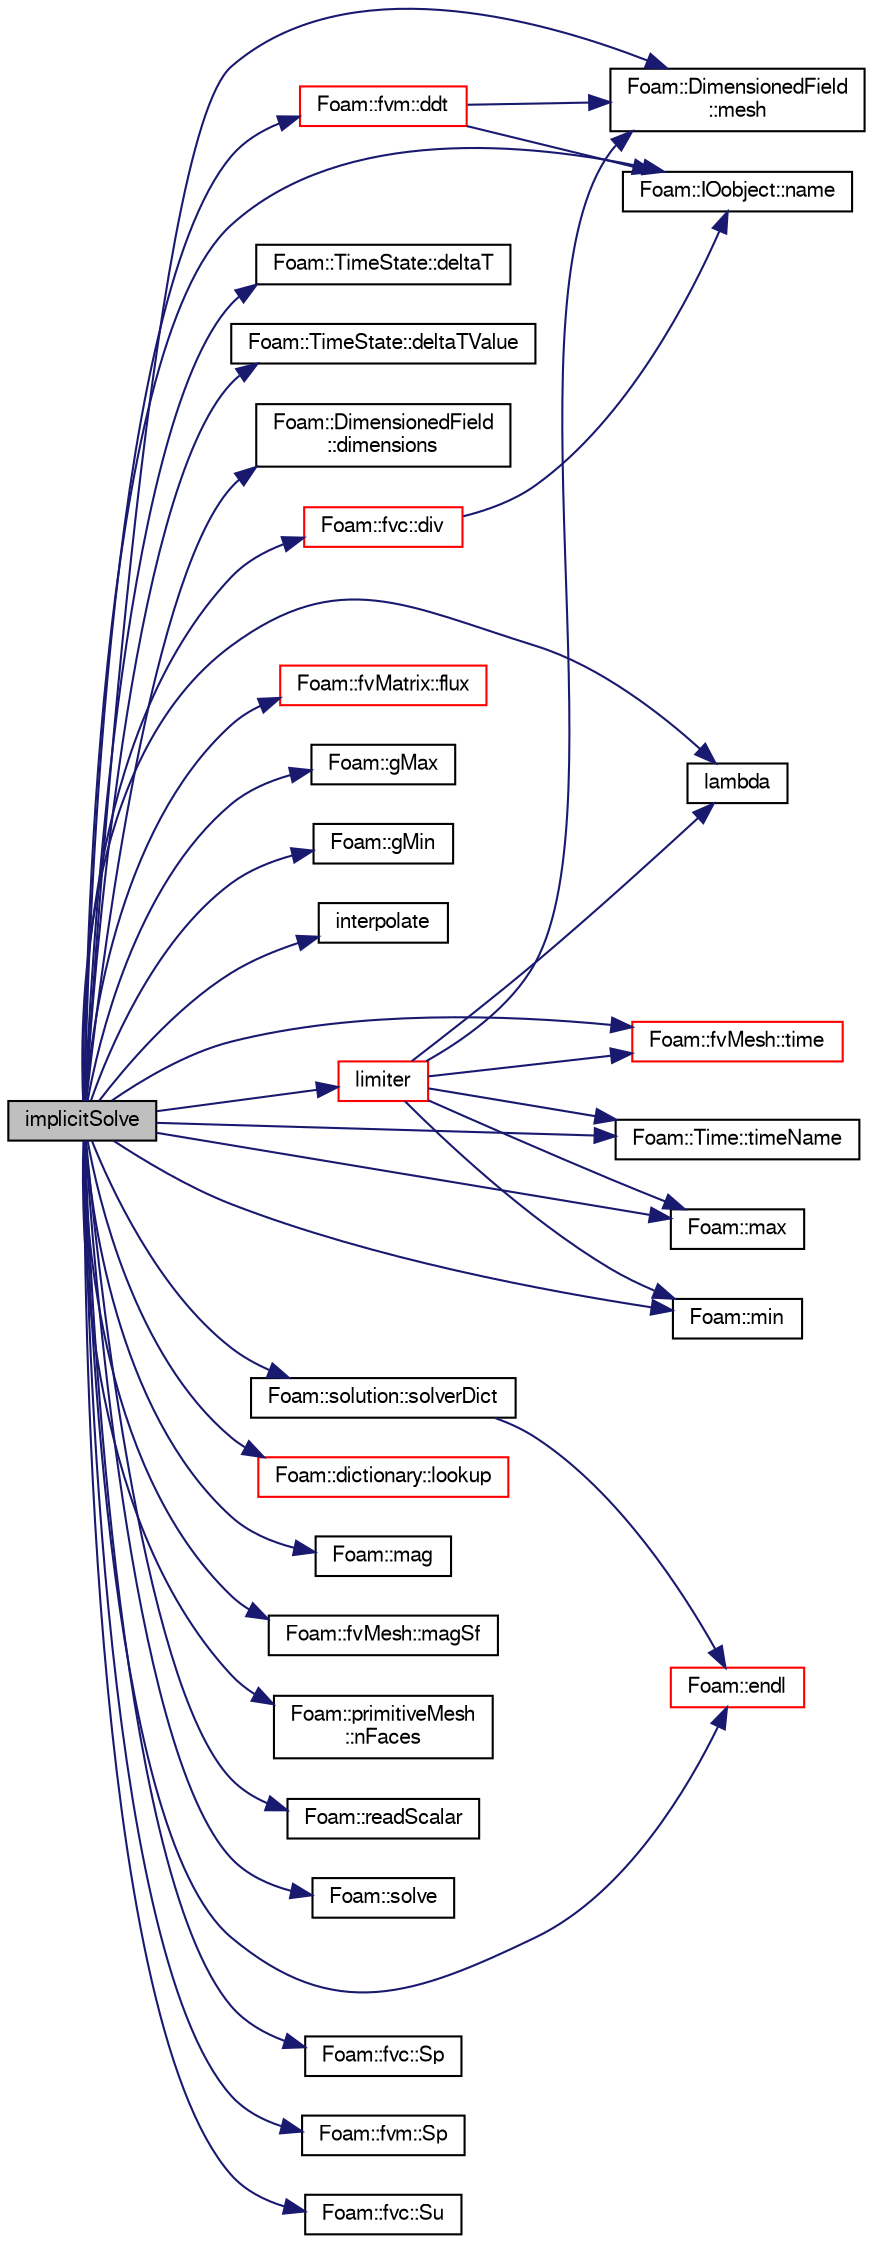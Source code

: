 digraph "implicitSolve"
{
  bgcolor="transparent";
  edge [fontname="FreeSans",fontsize="10",labelfontname="FreeSans",labelfontsize="10"];
  node [fontname="FreeSans",fontsize="10",shape=record];
  rankdir="LR";
  Node2244 [label="implicitSolve",height=0.2,width=0.4,color="black", fillcolor="grey75", style="filled", fontcolor="black"];
  Node2244 -> Node2245 [color="midnightblue",fontsize="10",style="solid",fontname="FreeSans"];
  Node2245 [label="Foam::fvm::ddt",height=0.2,width=0.4,color="red",URL="$a21135.html#a2d88eca98ab69b84af7ddb96e35f5a44"];
  Node2245 -> Node2246 [color="midnightblue",fontsize="10",style="solid",fontname="FreeSans"];
  Node2246 [label="Foam::DimensionedField\l::mesh",height=0.2,width=0.4,color="black",URL="$a26390.html#a8f1110830348a1448a14ab5e3cf47e3b",tooltip="Return mesh. "];
  Node2245 -> Node2247 [color="midnightblue",fontsize="10",style="solid",fontname="FreeSans"];
  Node2247 [label="Foam::IOobject::name",height=0.2,width=0.4,color="black",URL="$a26142.html#acc80e00a8ac919288fb55bd14cc88bf6",tooltip="Return name. "];
  Node2244 -> Node2296 [color="midnightblue",fontsize="10",style="solid",fontname="FreeSans"];
  Node2296 [label="Foam::TimeState::deltaT",height=0.2,width=0.4,color="black",URL="$a26362.html#acf83abeb32c365943662ed3cf3d8634c",tooltip="Return time step. "];
  Node2244 -> Node2297 [color="midnightblue",fontsize="10",style="solid",fontname="FreeSans"];
  Node2297 [label="Foam::TimeState::deltaTValue",height=0.2,width=0.4,color="black",URL="$a26362.html#aeb7fdbc18a6f908efa70a34e5688436c",tooltip="Return time step value. "];
  Node2244 -> Node2298 [color="midnightblue",fontsize="10",style="solid",fontname="FreeSans"];
  Node2298 [label="Foam::DimensionedField\l::dimensions",height=0.2,width=0.4,color="black",URL="$a26390.html#a66989c1e0666e0d0c93a2056ce75599e",tooltip="Return dimensions. "];
  Node2244 -> Node2299 [color="midnightblue",fontsize="10",style="solid",fontname="FreeSans"];
  Node2299 [label="Foam::fvc::div",height=0.2,width=0.4,color="red",URL="$a21134.html#a585533948ad80abfe589d920c641f251"];
  Node2299 -> Node2247 [color="midnightblue",fontsize="10",style="solid",fontname="FreeSans"];
  Node2244 -> Node2249 [color="midnightblue",fontsize="10",style="solid",fontname="FreeSans"];
  Node2249 [label="Foam::endl",height=0.2,width=0.4,color="red",URL="$a21124.html#a2db8fe02a0d3909e9351bb4275b23ce4",tooltip="Add newline and flush stream. "];
  Node2244 -> Node2550 [color="midnightblue",fontsize="10",style="solid",fontname="FreeSans"];
  Node2550 [label="Foam::fvMatrix::flux",height=0.2,width=0.4,color="red",URL="$a22358.html#a08a0042554e1fad1421e103a8edfc3f4",tooltip="Return the face-flux field from the matrix. "];
  Node2244 -> Node2554 [color="midnightblue",fontsize="10",style="solid",fontname="FreeSans"];
  Node2554 [label="Foam::gMax",height=0.2,width=0.4,color="black",URL="$a21124.html#ae8d631fb8e841947408bb711abfb1e67"];
  Node2244 -> Node2555 [color="midnightblue",fontsize="10",style="solid",fontname="FreeSans"];
  Node2555 [label="Foam::gMin",height=0.2,width=0.4,color="black",URL="$a21124.html#aca330ee6cfe7d602300dbc5905f8c9f6"];
  Node2244 -> Node2556 [color="midnightblue",fontsize="10",style="solid",fontname="FreeSans"];
  Node2556 [label="interpolate",height=0.2,width=0.4,color="black",URL="$a21136.html#a4d62f21551985d814104861e7c1d9b4f"];
  Node2244 -> Node2557 [color="midnightblue",fontsize="10",style="solid",fontname="FreeSans"];
  Node2557 [label="lambda",height=0.2,width=0.4,color="black",URL="$a39047.html#ac90f959a4cd5bd0bc0d60e8c9fe14021"];
  Node2244 -> Node2558 [color="midnightblue",fontsize="10",style="solid",fontname="FreeSans"];
  Node2558 [label="limiter",height=0.2,width=0.4,color="red",URL="$a21136.html#ae90eb6b771613f9ffe9bbe814bc2d479"];
  Node2558 -> Node2246 [color="midnightblue",fontsize="10",style="solid",fontname="FreeSans"];
  Node2558 -> Node2557 [color="midnightblue",fontsize="10",style="solid",fontname="FreeSans"];
  Node2558 -> Node2335 [color="midnightblue",fontsize="10",style="solid",fontname="FreeSans"];
  Node2335 [label="Foam::fvMesh::time",height=0.2,width=0.4,color="red",URL="$a22766.html#a0d94096809fe3376b29a2a29ca11bb18",tooltip="Return the top-level database. "];
  Node2558 -> Node2560 [color="midnightblue",fontsize="10",style="solid",fontname="FreeSans"];
  Node2560 [label="Foam::Time::timeName",height=0.2,width=0.4,color="black",URL="$a26350.html#ad9d86fef6eca18797c786726cf925179",tooltip="Return time name of given scalar time. "];
  Node2558 -> Node2383 [color="midnightblue",fontsize="10",style="solid",fontname="FreeSans"];
  Node2383 [label="Foam::max",height=0.2,width=0.4,color="black",URL="$a21124.html#ac993e906cf2774ae77e666bc24e81733"];
  Node2558 -> Node2441 [color="midnightblue",fontsize="10",style="solid",fontname="FreeSans"];
  Node2441 [label="Foam::min",height=0.2,width=0.4,color="black",URL="$a21124.html#a253e112ad2d56d96230ff39ea7f442dc"];
  Node2244 -> Node2423 [color="midnightblue",fontsize="10",style="solid",fontname="FreeSans"];
  Node2423 [label="Foam::dictionary::lookup",height=0.2,width=0.4,color="red",URL="$a26014.html#a6a0727fa523e48977e27348663def509",tooltip="Find and return an entry data stream. "];
  Node2244 -> Node2346 [color="midnightblue",fontsize="10",style="solid",fontname="FreeSans"];
  Node2346 [label="Foam::mag",height=0.2,width=0.4,color="black",URL="$a21124.html#a929da2a3fdcf3dacbbe0487d3a330dae"];
  Node2244 -> Node2320 [color="midnightblue",fontsize="10",style="solid",fontname="FreeSans"];
  Node2320 [label="Foam::fvMesh::magSf",height=0.2,width=0.4,color="black",URL="$a22766.html#ae208119f0287991ffba40fb6fecbb365",tooltip="Return cell face area magnitudes. "];
  Node2244 -> Node2383 [color="midnightblue",fontsize="10",style="solid",fontname="FreeSans"];
  Node2244 -> Node2246 [color="midnightblue",fontsize="10",style="solid",fontname="FreeSans"];
  Node2244 -> Node2441 [color="midnightblue",fontsize="10",style="solid",fontname="FreeSans"];
  Node2244 -> Node2247 [color="midnightblue",fontsize="10",style="solid",fontname="FreeSans"];
  Node2244 -> Node2326 [color="midnightblue",fontsize="10",style="solid",fontname="FreeSans"];
  Node2326 [label="Foam::primitiveMesh\l::nFaces",height=0.2,width=0.4,color="black",URL="$a27530.html#abe602c985a3c9ffa67176e969e77ca6f"];
  Node2244 -> Node2493 [color="midnightblue",fontsize="10",style="solid",fontname="FreeSans"];
  Node2493 [label="Foam::readScalar",height=0.2,width=0.4,color="black",URL="$a21124.html#a828d57f6d9b9806c086a3f840a147115",tooltip="Read whole of buf as a scalar. Return true if succesful. "];
  Node2244 -> Node2578 [color="midnightblue",fontsize="10",style="solid",fontname="FreeSans"];
  Node2578 [label="Foam::solve",height=0.2,width=0.4,color="black",URL="$a21124.html#a745114a2fef57ff2df3946017d4dec34",tooltip="Solve returning the solution statistics given convergence tolerance. "];
  Node2244 -> Node2579 [color="midnightblue",fontsize="10",style="solid",fontname="FreeSans"];
  Node2579 [label="Foam::solution::solverDict",height=0.2,width=0.4,color="black",URL="$a27078.html#aadf984a04c4dee9ee0bbb43d7886c95b",tooltip="Return the solver controls dictionary for the given field. "];
  Node2579 -> Node2249 [color="midnightblue",fontsize="10",style="solid",fontname="FreeSans"];
  Node2244 -> Node2432 [color="midnightblue",fontsize="10",style="solid",fontname="FreeSans"];
  Node2432 [label="Foam::fvc::Sp",height=0.2,width=0.4,color="black",URL="$a21134.html#acb372005d973de14c63c97ba57a82d99"];
  Node2244 -> Node2580 [color="midnightblue",fontsize="10",style="solid",fontname="FreeSans"];
  Node2580 [label="Foam::fvm::Sp",height=0.2,width=0.4,color="black",URL="$a21135.html#a67e0938495ebeac7ad57361957720554"];
  Node2244 -> Node2581 [color="midnightblue",fontsize="10",style="solid",fontname="FreeSans"];
  Node2581 [label="Foam::fvc::Su",height=0.2,width=0.4,color="black",URL="$a21134.html#ac92e296062b7b025a96b82351c1d9b89"];
  Node2244 -> Node2335 [color="midnightblue",fontsize="10",style="solid",fontname="FreeSans"];
  Node2244 -> Node2560 [color="midnightblue",fontsize="10",style="solid",fontname="FreeSans"];
}
